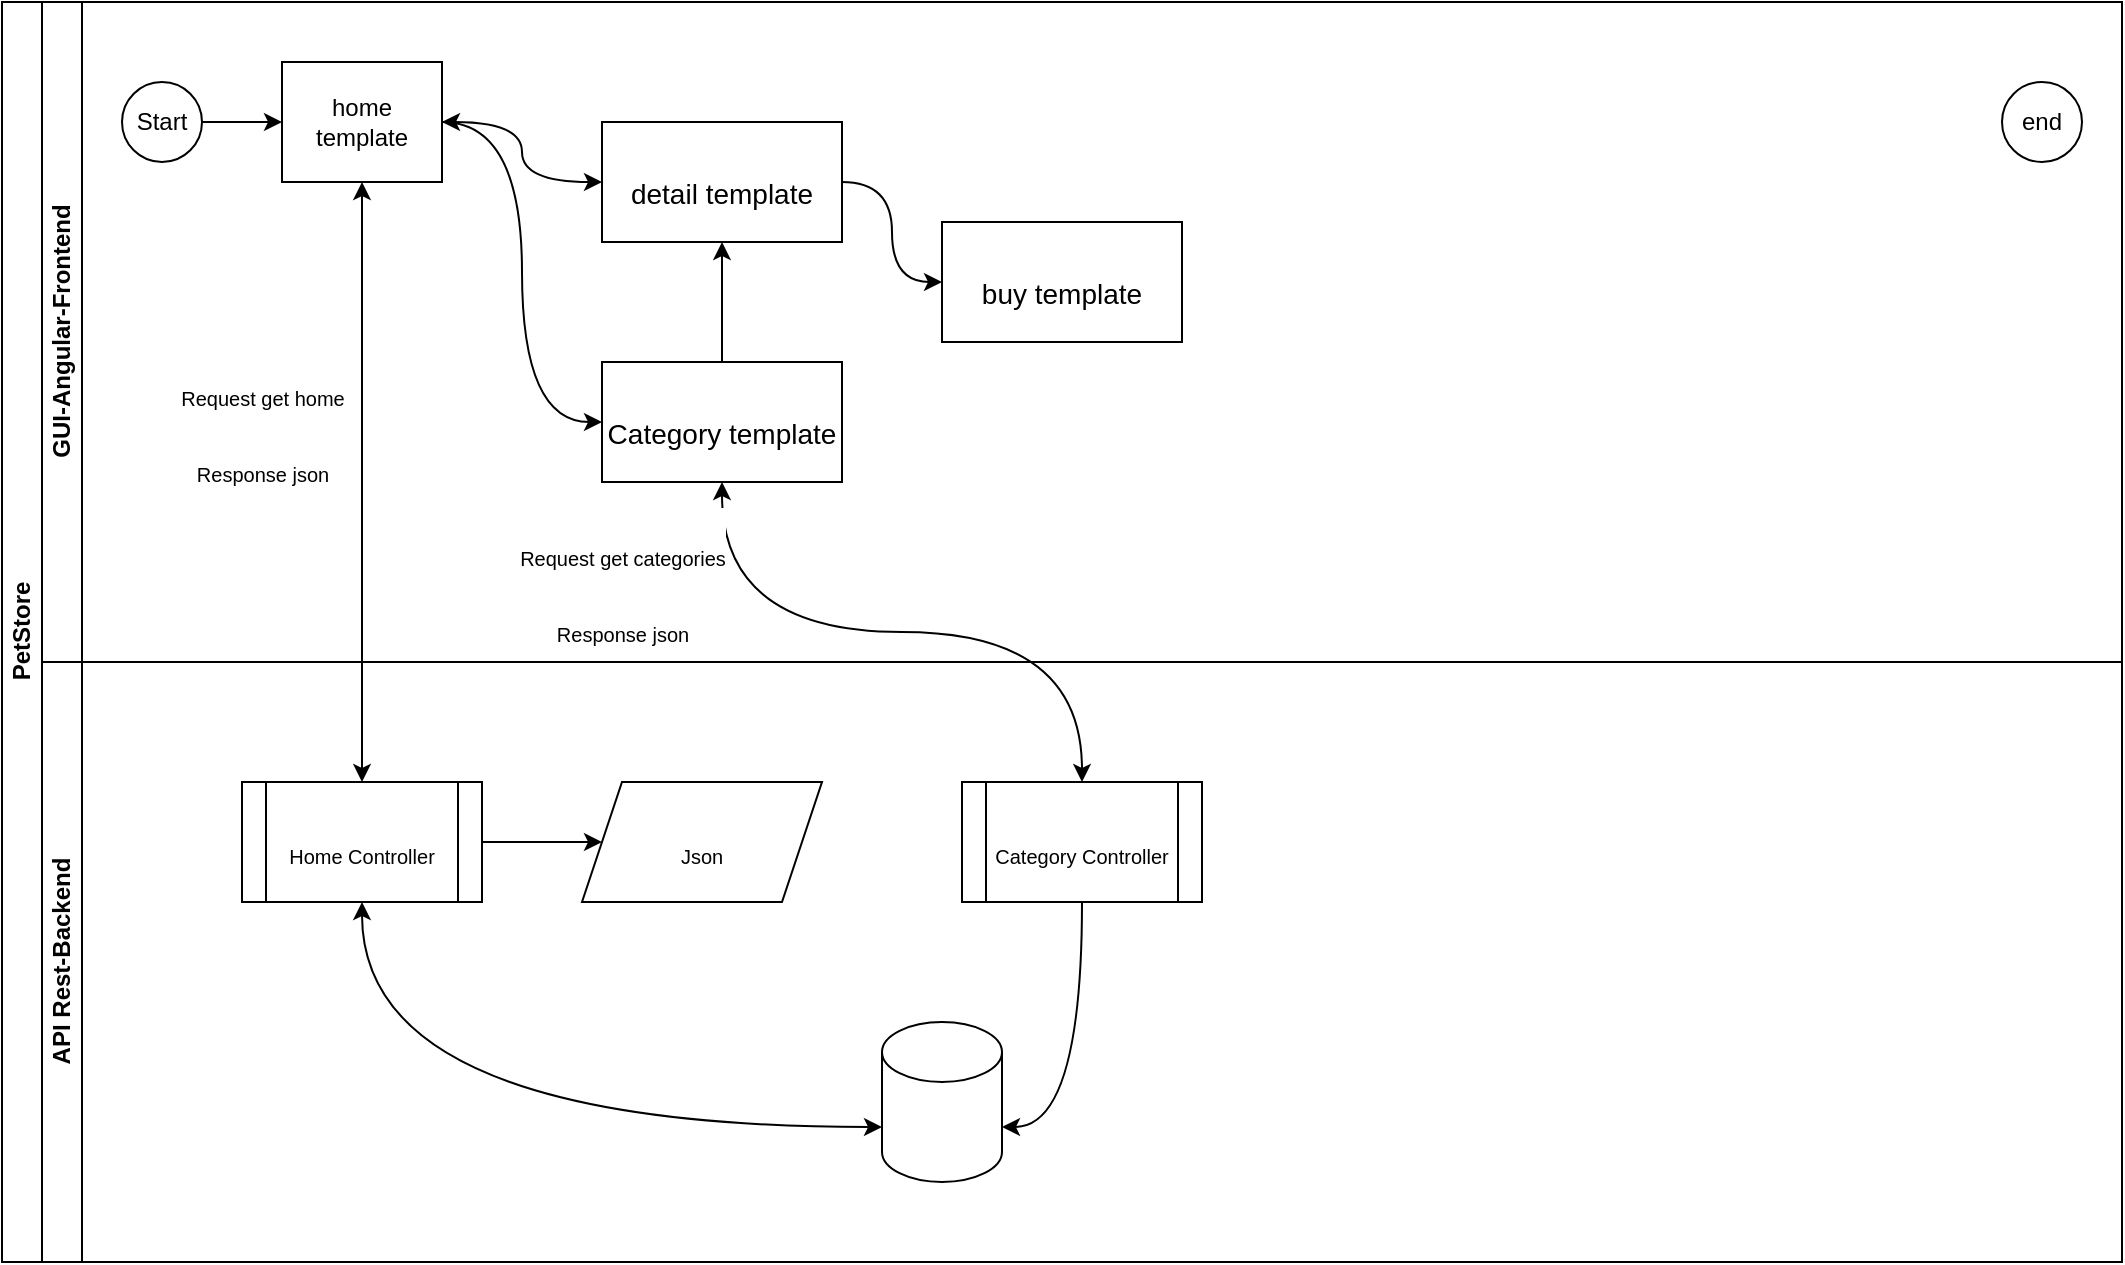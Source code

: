 <mxfile version="13.7.9" type="device"><diagram id="prtHgNgQTEPvFCAcTncT" name="Page-1"><mxGraphModel dx="1239" dy="729" grid="1" gridSize="10" guides="1" tooltips="1" connect="1" arrows="1" fold="1" page="1" pageScale="1" pageWidth="1100" pageHeight="850" math="0" shadow="0" extFonts="Permanent Marker^https://fonts.googleapis.com/css?family=Permanent+Marker"><root><mxCell id="0"/><mxCell id="1" parent="0"/><mxCell id="dNxyNK7c78bLwvsdeMH5-19" value="PetStore" style="swimlane;html=1;childLayout=stackLayout;resizeParent=1;resizeParentMax=0;horizontal=0;startSize=20;horizontalStack=0;" parent="1" vertex="1"><mxGeometry x="20" y="20" width="1060" height="630" as="geometry"/></mxCell><mxCell id="dNxyNK7c78bLwvsdeMH5-20" value="GUI-Angular-Frontend" style="swimlane;html=1;startSize=20;horizontal=0;" parent="dNxyNK7c78bLwvsdeMH5-19" vertex="1"><mxGeometry x="20" width="1040" height="330" as="geometry"/></mxCell><mxCell id="dNxyNK7c78bLwvsdeMH5-25" value="" style="edgeStyle=orthogonalEdgeStyle;rounded=0;orthogonalLoop=1;jettySize=auto;html=1;" parent="dNxyNK7c78bLwvsdeMH5-20" source="dNxyNK7c78bLwvsdeMH5-23" target="dNxyNK7c78bLwvsdeMH5-24" edge="1"><mxGeometry relative="1" as="geometry"/></mxCell><mxCell id="dNxyNK7c78bLwvsdeMH5-23" value="Start" style="ellipse;whiteSpace=wrap;html=1;" parent="dNxyNK7c78bLwvsdeMH5-20" vertex="1"><mxGeometry x="40" y="40" width="40" height="40" as="geometry"/></mxCell><mxCell id="XTC5y8P_WSYYCvlugiSb-2" style="edgeStyle=orthogonalEdgeStyle;curved=1;rounded=0;orthogonalLoop=1;jettySize=auto;html=1;entryX=0;entryY=0.5;entryDx=0;entryDy=0;startArrow=none;startFill=0;fontSize=31;" edge="1" parent="dNxyNK7c78bLwvsdeMH5-20" source="dNxyNK7c78bLwvsdeMH5-24" target="XTC5y8P_WSYYCvlugiSb-1"><mxGeometry relative="1" as="geometry"/></mxCell><mxCell id="XTC5y8P_WSYYCvlugiSb-14" style="edgeStyle=orthogonalEdgeStyle;curved=1;rounded=0;orthogonalLoop=1;jettySize=auto;html=1;entryX=0;entryY=0.5;entryDx=0;entryDy=0;startArrow=classic;startFill=1;fontSize=31;" edge="1" parent="dNxyNK7c78bLwvsdeMH5-20" source="dNxyNK7c78bLwvsdeMH5-24" target="XTC5y8P_WSYYCvlugiSb-13"><mxGeometry relative="1" as="geometry"/></mxCell><mxCell id="dNxyNK7c78bLwvsdeMH5-24" value="home&lt;br&gt;template" style="rounded=0;whiteSpace=wrap;html=1;fontFamily=Helvetica;fontSize=12;fontColor=#000000;align=center;" parent="dNxyNK7c78bLwvsdeMH5-20" vertex="1"><mxGeometry x="120" y="30" width="80" height="60" as="geometry"/></mxCell><mxCell id="XTC5y8P_WSYYCvlugiSb-19" value="end" style="ellipse;whiteSpace=wrap;html=1;" vertex="1" parent="dNxyNK7c78bLwvsdeMH5-20"><mxGeometry x="980" y="40" width="40" height="40" as="geometry"/></mxCell><mxCell id="XTC5y8P_WSYYCvlugiSb-13" value="&lt;font style=&quot;line-height: 80% ; font-size: 14px&quot;&gt;detail template&lt;/font&gt;" style="rounded=0;whiteSpace=wrap;html=1;fontSize=31;" vertex="1" parent="dNxyNK7c78bLwvsdeMH5-20"><mxGeometry x="280" y="60" width="120" height="60" as="geometry"/></mxCell><mxCell id="XTC5y8P_WSYYCvlugiSb-15" value="&lt;font style=&quot;line-height: 80% ; font-size: 14px&quot;&gt;buy template&lt;/font&gt;" style="rounded=0;whiteSpace=wrap;html=1;fontSize=31;" vertex="1" parent="dNxyNK7c78bLwvsdeMH5-20"><mxGeometry x="450" y="110" width="120" height="60" as="geometry"/></mxCell><mxCell id="XTC5y8P_WSYYCvlugiSb-17" style="edgeStyle=orthogonalEdgeStyle;curved=1;rounded=0;orthogonalLoop=1;jettySize=auto;html=1;entryX=0;entryY=0.5;entryDx=0;entryDy=0;startArrow=none;startFill=0;fontSize=31;" edge="1" parent="dNxyNK7c78bLwvsdeMH5-20" source="XTC5y8P_WSYYCvlugiSb-13" target="XTC5y8P_WSYYCvlugiSb-15"><mxGeometry relative="1" as="geometry"/></mxCell><mxCell id="XTC5y8P_WSYYCvlugiSb-18" style="edgeStyle=orthogonalEdgeStyle;curved=1;rounded=0;orthogonalLoop=1;jettySize=auto;html=1;entryX=0.5;entryY=1;entryDx=0;entryDy=0;startArrow=none;startFill=0;fontSize=31;" edge="1" parent="dNxyNK7c78bLwvsdeMH5-20" source="XTC5y8P_WSYYCvlugiSb-1" target="XTC5y8P_WSYYCvlugiSb-13"><mxGeometry relative="1" as="geometry"/></mxCell><mxCell id="XTC5y8P_WSYYCvlugiSb-1" value="&lt;font style=&quot;line-height: 80% ; font-size: 14px&quot;&gt;Category template&lt;/font&gt;" style="rounded=0;whiteSpace=wrap;html=1;fontSize=31;" vertex="1" parent="dNxyNK7c78bLwvsdeMH5-20"><mxGeometry x="280" y="180" width="120" height="60" as="geometry"/></mxCell><mxCell id="dNxyNK7c78bLwvsdeMH5-21" value="API Rest-Backend" style="swimlane;html=1;startSize=20;horizontal=0;" parent="dNxyNK7c78bLwvsdeMH5-19" vertex="1"><mxGeometry x="20" y="330" width="1040" height="300" as="geometry"/></mxCell><mxCell id="XL1kHv0k5x3n-X7ncfIt-6" style="edgeStyle=orthogonalEdgeStyle;curved=1;rounded=0;orthogonalLoop=1;jettySize=auto;html=1;entryX=0;entryY=0;entryDx=0;entryDy=52.5;entryPerimeter=0;startArrow=classic;startFill=1;fontSize=31;exitX=0.5;exitY=1;exitDx=0;exitDy=0;" parent="dNxyNK7c78bLwvsdeMH5-21" source="XL1kHv0k5x3n-X7ncfIt-3" target="XL1kHv0k5x3n-X7ncfIt-5" edge="1"><mxGeometry relative="1" as="geometry"/></mxCell><mxCell id="XL1kHv0k5x3n-X7ncfIt-8" style="edgeStyle=orthogonalEdgeStyle;curved=1;rounded=0;orthogonalLoop=1;jettySize=auto;html=1;startArrow=none;startFill=0;fontSize=31;" parent="dNxyNK7c78bLwvsdeMH5-21" source="XL1kHv0k5x3n-X7ncfIt-3" target="XL1kHv0k5x3n-X7ncfIt-7" edge="1"><mxGeometry relative="1" as="geometry"/></mxCell><mxCell id="XTC5y8P_WSYYCvlugiSb-4" style="edgeStyle=orthogonalEdgeStyle;curved=1;rounded=0;orthogonalLoop=1;jettySize=auto;html=1;entryX=1;entryY=0;entryDx=0;entryDy=52.5;entryPerimeter=0;startArrow=none;startFill=0;fontSize=31;" edge="1" parent="dNxyNK7c78bLwvsdeMH5-21" source="XTC5y8P_WSYYCvlugiSb-3" target="XL1kHv0k5x3n-X7ncfIt-5"><mxGeometry relative="1" as="geometry"/></mxCell><mxCell id="XTC5y8P_WSYYCvlugiSb-3" value="&lt;font style=&quot;font-size: 10px&quot;&gt;Category Controller&lt;/font&gt;" style="shape=process;whiteSpace=wrap;html=1;backgroundOutline=1;fontSize=31;" vertex="1" parent="dNxyNK7c78bLwvsdeMH5-21"><mxGeometry x="460" y="60" width="120" height="60" as="geometry"/></mxCell><mxCell id="XL1kHv0k5x3n-X7ncfIt-3" value="&lt;font style=&quot;font-size: 10px&quot;&gt;Home Controller&lt;/font&gt;" style="shape=process;whiteSpace=wrap;html=1;backgroundOutline=1;fontSize=31;" parent="dNxyNK7c78bLwvsdeMH5-21" vertex="1"><mxGeometry x="100" y="60" width="120" height="60" as="geometry"/></mxCell><mxCell id="XL1kHv0k5x3n-X7ncfIt-5" value="" style="shape=cylinder3;whiteSpace=wrap;html=1;boundedLbl=1;backgroundOutline=1;size=15;fontSize=31;" parent="dNxyNK7c78bLwvsdeMH5-21" vertex="1"><mxGeometry x="420" y="180" width="60" height="80" as="geometry"/></mxCell><mxCell id="XL1kHv0k5x3n-X7ncfIt-7" value="&lt;font style=&quot;font-size: 10px&quot;&gt;Json&lt;/font&gt;" style="shape=parallelogram;perimeter=parallelogramPerimeter;whiteSpace=wrap;html=1;fixedSize=1;fontSize=31;" parent="dNxyNK7c78bLwvsdeMH5-21" vertex="1"><mxGeometry x="270" y="60" width="120" height="60" as="geometry"/></mxCell><mxCell id="XL1kHv0k5x3n-X7ncfIt-4" style="edgeStyle=orthogonalEdgeStyle;curved=1;rounded=0;orthogonalLoop=1;jettySize=auto;html=1;entryX=0.5;entryY=0;entryDx=0;entryDy=0;startArrow=classic;startFill=1;fontSize=31;" parent="dNxyNK7c78bLwvsdeMH5-19" source="dNxyNK7c78bLwvsdeMH5-24" target="XL1kHv0k5x3n-X7ncfIt-3" edge="1"><mxGeometry relative="1" as="geometry"/></mxCell><mxCell id="XL1kHv0k5x3n-X7ncfIt-9" value="&lt;font style=&quot;font-size: 10px&quot;&gt;Request get home&lt;br&gt;Response json&lt;/font&gt;" style="edgeLabel;html=1;align=center;verticalAlign=middle;resizable=0;points=[];fontSize=31;" parent="XL1kHv0k5x3n-X7ncfIt-4" vertex="1" connectable="0"><mxGeometry x="-0.178" y="-1" relative="1" as="geometry"><mxPoint x="-49" y="-3.33" as="offset"/></mxGeometry></mxCell><mxCell id="XTC5y8P_WSYYCvlugiSb-5" style="edgeStyle=orthogonalEdgeStyle;curved=1;rounded=0;orthogonalLoop=1;jettySize=auto;html=1;entryX=0.5;entryY=0;entryDx=0;entryDy=0;startArrow=classic;startFill=1;fontSize=31;exitX=0.5;exitY=1;exitDx=0;exitDy=0;" edge="1" parent="dNxyNK7c78bLwvsdeMH5-19" source="XTC5y8P_WSYYCvlugiSb-1" target="XTC5y8P_WSYYCvlugiSb-3"><mxGeometry relative="1" as="geometry"/></mxCell><mxCell id="XTC5y8P_WSYYCvlugiSb-6" value="&lt;font style=&quot;font-size: 10px&quot;&gt;Request get categories&lt;br&gt;Response json&lt;/font&gt;" style="edgeLabel;html=1;align=center;verticalAlign=middle;resizable=0;points=[];fontSize=31;" vertex="1" connectable="0" parent="XTC5y8P_WSYYCvlugiSb-5"><mxGeometry x="-0.55" y="20" relative="1" as="geometry"><mxPoint x="-70" y="-24.29" as="offset"/></mxGeometry></mxCell></root></mxGraphModel></diagram></mxfile>